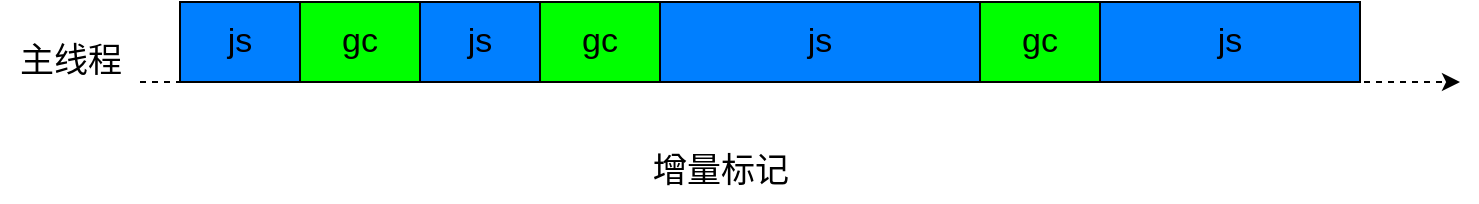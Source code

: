 <mxfile version="14.6.13" type="device"><diagram id="xO-Luc4cPf_hku6xUAs8" name="第 1 页"><mxGraphModel dx="1086" dy="966" grid="1" gridSize="10" guides="1" tooltips="1" connect="1" arrows="1" fold="1" page="1" pageScale="1" pageWidth="827" pageHeight="1169" math="0" shadow="0"><root><mxCell id="0"/><mxCell id="1" parent="0"/><mxCell id="Vy3m2y2BgX5e3YpqxIHz-1" value="" style="endArrow=classic;html=1;dashed=1;" parent="1" edge="1"><mxGeometry width="50" height="50" relative="1" as="geometry"><mxPoint x="80" y="400" as="sourcePoint"/><mxPoint x="740" y="400" as="targetPoint"/></mxGeometry></mxCell><mxCell id="Vy3m2y2BgX5e3YpqxIHz-2" value="主线程" style="text;html=1;align=center;verticalAlign=middle;resizable=0;points=[];autosize=1;strokeColor=none;fontSize=17;" parent="1" vertex="1"><mxGeometry x="10" y="375" width="70" height="30" as="geometry"/></mxCell><mxCell id="Vy3m2y2BgX5e3YpqxIHz-4" value="js" style="rounded=0;whiteSpace=wrap;html=1;fontSize=17;fillColor=#007FFF;" parent="1" vertex="1"><mxGeometry x="100" y="360" width="60" height="40" as="geometry"/></mxCell><mxCell id="Vy3m2y2BgX5e3YpqxIHz-5" value="gc" style="rounded=0;whiteSpace=wrap;html=1;fontSize=17;fillColor=#00FF00;" parent="1" vertex="1"><mxGeometry x="160" y="360" width="60" height="40" as="geometry"/></mxCell><mxCell id="Vy3m2y2BgX5e3YpqxIHz-6" value="js" style="rounded=0;whiteSpace=wrap;html=1;fontSize=17;fillColor=#007FFF;" parent="1" vertex="1"><mxGeometry x="220" y="360" width="60" height="40" as="geometry"/></mxCell><mxCell id="Vy3m2y2BgX5e3YpqxIHz-7" value="gc" style="rounded=0;whiteSpace=wrap;html=1;fontSize=17;fillColor=#00FF00;" parent="1" vertex="1"><mxGeometry x="280" y="360" width="60" height="40" as="geometry"/></mxCell><mxCell id="Vy3m2y2BgX5e3YpqxIHz-8" value="js" style="rounded=0;whiteSpace=wrap;html=1;fontSize=17;fillColor=#007FFF;" parent="1" vertex="1"><mxGeometry x="340" y="360" width="160" height="40" as="geometry"/></mxCell><mxCell id="Vy3m2y2BgX5e3YpqxIHz-9" value="gc" style="rounded=0;whiteSpace=wrap;html=1;fontSize=17;fillColor=#00FF00;" parent="1" vertex="1"><mxGeometry x="500" y="360" width="60" height="40" as="geometry"/></mxCell><mxCell id="Vy3m2y2BgX5e3YpqxIHz-10" value="js" style="rounded=0;whiteSpace=wrap;html=1;fontSize=17;fillColor=#007FFF;" parent="1" vertex="1"><mxGeometry x="560" y="360" width="130" height="40" as="geometry"/></mxCell><mxCell id="Vy3m2y2BgX5e3YpqxIHz-11" value="增量标记&lt;br&gt;" style="text;html=1;align=center;verticalAlign=middle;resizable=0;points=[];autosize=1;strokeColor=none;fontSize=17;" parent="1" vertex="1"><mxGeometry x="330" y="430" width="80" height="30" as="geometry"/></mxCell></root></mxGraphModel></diagram></mxfile>